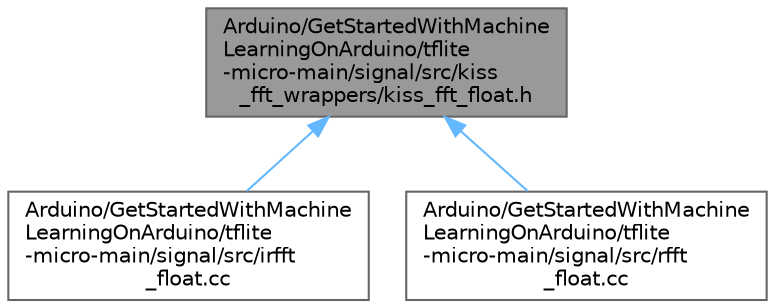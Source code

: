 digraph "Arduino/GetStartedWithMachineLearningOnArduino/tflite-micro-main/signal/src/kiss_fft_wrappers/kiss_fft_float.h"
{
 // LATEX_PDF_SIZE
  bgcolor="transparent";
  edge [fontname=Helvetica,fontsize=10,labelfontname=Helvetica,labelfontsize=10];
  node [fontname=Helvetica,fontsize=10,shape=box,height=0.2,width=0.4];
  Node1 [id="Node000001",label="Arduino/GetStartedWithMachine\lLearningOnArduino/tflite\l-micro-main/signal/src/kiss\l_fft_wrappers/kiss_fft_float.h",height=0.2,width=0.4,color="gray40", fillcolor="grey60", style="filled", fontcolor="black",tooltip=" "];
  Node1 -> Node2 [id="edge1_Node000001_Node000002",dir="back",color="steelblue1",style="solid",tooltip=" "];
  Node2 [id="Node000002",label="Arduino/GetStartedWithMachine\lLearningOnArduino/tflite\l-micro-main/signal/src/irfft\l_float.cc",height=0.2,width=0.4,color="grey40", fillcolor="white", style="filled",URL="$irfft__float_8cc.html",tooltip=" "];
  Node1 -> Node3 [id="edge2_Node000001_Node000003",dir="back",color="steelblue1",style="solid",tooltip=" "];
  Node3 [id="Node000003",label="Arduino/GetStartedWithMachine\lLearningOnArduino/tflite\l-micro-main/signal/src/rfft\l_float.cc",height=0.2,width=0.4,color="grey40", fillcolor="white", style="filled",URL="$rfft__float_8cc.html",tooltip=" "];
}
